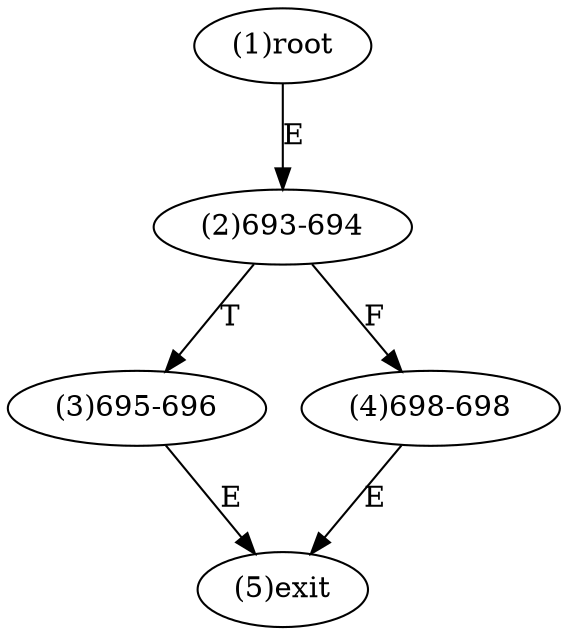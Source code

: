 digraph "" { 
1[ label="(1)root"];
2[ label="(2)693-694"];
3[ label="(3)695-696"];
4[ label="(4)698-698"];
5[ label="(5)exit"];
1->2[ label="E"];
2->4[ label="F"];
2->3[ label="T"];
3->5[ label="E"];
4->5[ label="E"];
}